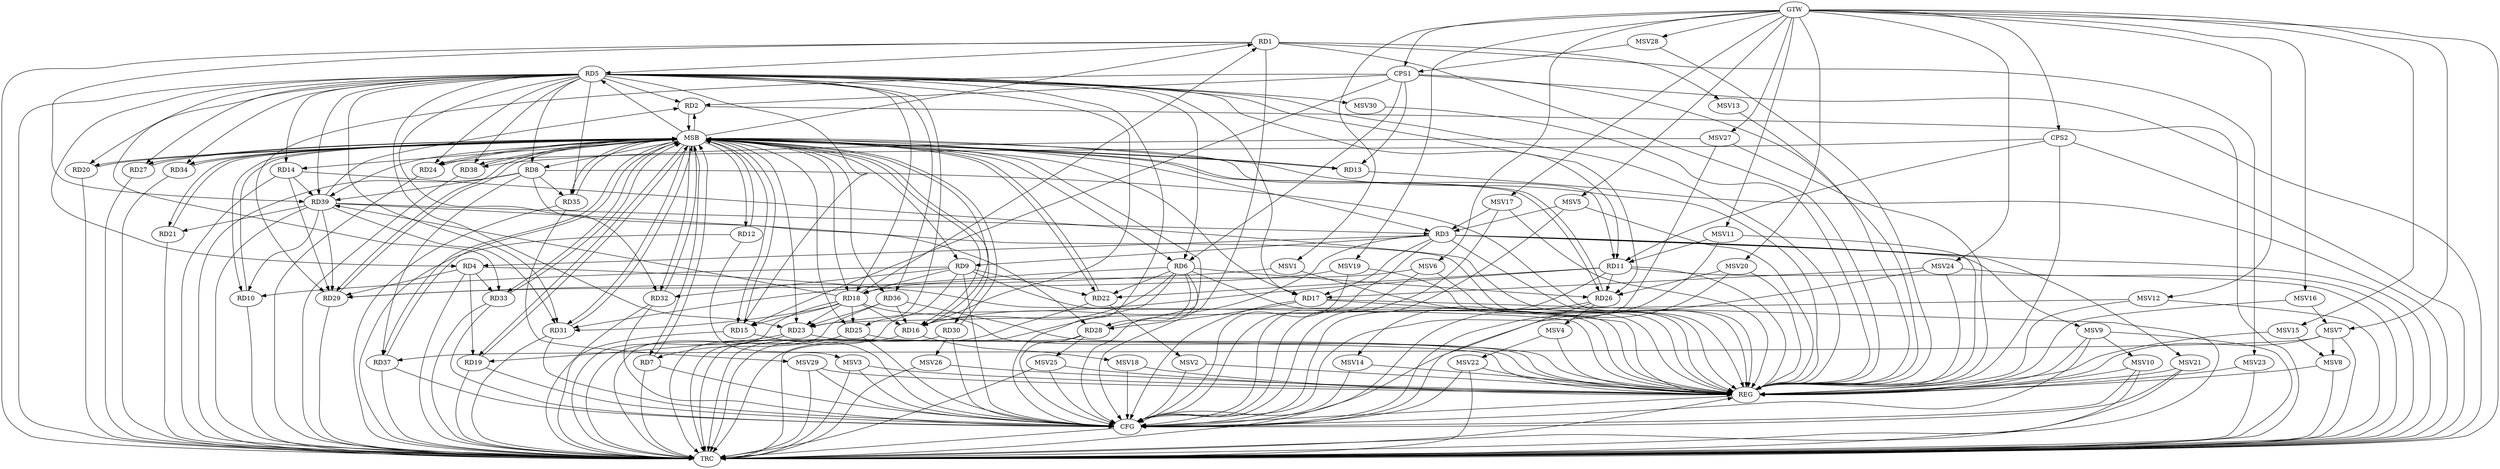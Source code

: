 strict digraph G {
  RD1 [ label="RD1" ];
  RD2 [ label="RD2" ];
  RD3 [ label="RD3" ];
  RD4 [ label="RD4" ];
  RD5 [ label="RD5" ];
  RD6 [ label="RD6" ];
  RD7 [ label="RD7" ];
  RD8 [ label="RD8" ];
  RD9 [ label="RD9" ];
  RD10 [ label="RD10" ];
  RD11 [ label="RD11" ];
  RD12 [ label="RD12" ];
  RD13 [ label="RD13" ];
  RD14 [ label="RD14" ];
  RD15 [ label="RD15" ];
  RD16 [ label="RD16" ];
  RD17 [ label="RD17" ];
  RD18 [ label="RD18" ];
  RD19 [ label="RD19" ];
  RD20 [ label="RD20" ];
  RD21 [ label="RD21" ];
  RD22 [ label="RD22" ];
  RD23 [ label="RD23" ];
  RD24 [ label="RD24" ];
  RD25 [ label="RD25" ];
  RD26 [ label="RD26" ];
  RD27 [ label="RD27" ];
  RD28 [ label="RD28" ];
  RD29 [ label="RD29" ];
  RD30 [ label="RD30" ];
  RD31 [ label="RD31" ];
  RD32 [ label="RD32" ];
  RD33 [ label="RD33" ];
  RD34 [ label="RD34" ];
  RD35 [ label="RD35" ];
  RD36 [ label="RD36" ];
  RD37 [ label="RD37" ];
  RD38 [ label="RD38" ];
  RD39 [ label="RD39" ];
  CPS1 [ label="CPS1" ];
  CPS2 [ label="CPS2" ];
  GTW [ label="GTW" ];
  REG [ label="REG" ];
  MSB [ label="MSB" ];
  CFG [ label="CFG" ];
  TRC [ label="TRC" ];
  MSV1 [ label="MSV1" ];
  MSV2 [ label="MSV2" ];
  MSV3 [ label="MSV3" ];
  MSV4 [ label="MSV4" ];
  MSV5 [ label="MSV5" ];
  MSV6 [ label="MSV6" ];
  MSV7 [ label="MSV7" ];
  MSV8 [ label="MSV8" ];
  MSV9 [ label="MSV9" ];
  MSV10 [ label="MSV10" ];
  MSV11 [ label="MSV11" ];
  MSV12 [ label="MSV12" ];
  MSV13 [ label="MSV13" ];
  MSV14 [ label="MSV14" ];
  MSV15 [ label="MSV15" ];
  MSV16 [ label="MSV16" ];
  MSV17 [ label="MSV17" ];
  MSV18 [ label="MSV18" ];
  MSV19 [ label="MSV19" ];
  MSV20 [ label="MSV20" ];
  MSV21 [ label="MSV21" ];
  MSV22 [ label="MSV22" ];
  MSV23 [ label="MSV23" ];
  MSV24 [ label="MSV24" ];
  MSV25 [ label="MSV25" ];
  MSV26 [ label="MSV26" ];
  MSV27 [ label="MSV27" ];
  MSV28 [ label="MSV28" ];
  MSV29 [ label="MSV29" ];
  MSV30 [ label="MSV30" ];
  RD1 -> RD5;
  RD18 -> RD1;
  RD1 -> RD39;
  RD5 -> RD2;
  RD39 -> RD2;
  RD3 -> RD4;
  RD3 -> RD9;
  RD3 -> RD16;
  RD3 -> RD17;
  RD39 -> RD3;
  RD4 -> RD19;
  RD4 -> RD29;
  RD4 -> RD33;
  RD5 -> RD14;
  RD5 -> RD15;
  RD5 -> RD18;
  RD5 -> RD25;
  RD5 -> RD31;
  RD5 -> RD39;
  RD6 -> RD16;
  RD6 -> RD22;
  RD6 -> RD26;
  RD6 -> RD28;
  RD6 -> RD31;
  RD25 -> RD7;
  RD8 -> RD28;
  RD8 -> RD35;
  RD8 -> RD37;
  RD8 -> RD39;
  RD9 -> RD10;
  RD9 -> RD18;
  RD9 -> RD22;
  RD9 -> RD32;
  RD39 -> RD10;
  RD11 -> RD22;
  RD11 -> RD23;
  RD11 -> RD26;
  RD14 -> RD29;
  RD14 -> RD39;
  RD18 -> RD15;
  RD18 -> RD16;
  RD36 -> RD16;
  RD17 -> RD28;
  RD18 -> RD23;
  RD18 -> RD25;
  RD18 -> RD31;
  RD18 -> RD39;
  RD23 -> RD19;
  RD39 -> RD21;
  RD36 -> RD23;
  RD39 -> RD29;
  RD39 -> RD31;
  CPS1 -> RD29;
  CPS1 -> RD2;
  CPS1 -> RD15;
  CPS1 -> RD13;
  CPS1 -> RD6;
  CPS2 -> RD24;
  CPS2 -> RD11;
  GTW -> CPS1;
  GTW -> CPS2;
  RD1 -> REG;
  RD3 -> REG;
  RD4 -> REG;
  RD5 -> REG;
  RD6 -> REG;
  RD8 -> REG;
  RD9 -> REG;
  RD11 -> REG;
  RD14 -> REG;
  RD17 -> REG;
  RD18 -> REG;
  RD23 -> REG;
  RD25 -> REG;
  RD36 -> REG;
  RD39 -> REG;
  CPS1 -> REG;
  CPS2 -> REG;
  RD2 -> MSB;
  MSB -> RD18;
  MSB -> RD27;
  MSB -> RD38;
  MSB -> REG;
  RD7 -> MSB;
  MSB -> RD3;
  MSB -> RD15;
  MSB -> RD20;
  MSB -> RD32;
  MSB -> RD34;
  RD10 -> MSB;
  MSB -> RD13;
  MSB -> RD39;
  RD12 -> MSB;
  MSB -> RD7;
  MSB -> RD26;
  MSB -> RD30;
  RD13 -> MSB;
  MSB -> RD1;
  MSB -> RD10;
  MSB -> RD19;
  MSB -> RD29;
  RD15 -> MSB;
  MSB -> RD6;
  MSB -> RD33;
  RD16 -> MSB;
  MSB -> RD17;
  MSB -> RD23;
  MSB -> RD24;
  MSB -> RD37;
  RD19 -> MSB;
  MSB -> RD2;
  MSB -> RD5;
  MSB -> RD31;
  RD20 -> MSB;
  RD21 -> MSB;
  RD22 -> MSB;
  RD24 -> MSB;
  MSB -> RD12;
  MSB -> RD16;
  RD26 -> MSB;
  RD27 -> MSB;
  MSB -> RD9;
  MSB -> RD25;
  RD28 -> MSB;
  RD29 -> MSB;
  RD30 -> MSB;
  MSB -> RD14;
  MSB -> RD21;
  MSB -> RD35;
  RD31 -> MSB;
  RD32 -> MSB;
  MSB -> RD11;
  RD33 -> MSB;
  RD34 -> MSB;
  MSB -> RD22;
  RD35 -> MSB;
  RD37 -> MSB;
  MSB -> RD36;
  RD38 -> MSB;
  MSB -> RD8;
  RD37 -> CFG;
  RD32 -> CFG;
  RD7 -> CFG;
  RD17 -> CFG;
  RD6 -> CFG;
  RD5 -> CFG;
  RD1 -> CFG;
  RD28 -> CFG;
  RD25 -> CFG;
  RD15 -> CFG;
  RD31 -> CFG;
  RD11 -> CFG;
  RD19 -> CFG;
  RD3 -> CFG;
  RD9 -> CFG;
  RD30 -> CFG;
  RD33 -> CFG;
  REG -> CFG;
  RD1 -> TRC;
  RD2 -> TRC;
  RD3 -> TRC;
  RD4 -> TRC;
  RD5 -> TRC;
  RD6 -> TRC;
  RD7 -> TRC;
  RD8 -> TRC;
  RD9 -> TRC;
  RD10 -> TRC;
  RD11 -> TRC;
  RD12 -> TRC;
  RD13 -> TRC;
  RD14 -> TRC;
  RD15 -> TRC;
  RD16 -> TRC;
  RD17 -> TRC;
  RD18 -> TRC;
  RD19 -> TRC;
  RD20 -> TRC;
  RD21 -> TRC;
  RD22 -> TRC;
  RD23 -> TRC;
  RD24 -> TRC;
  RD25 -> TRC;
  RD26 -> TRC;
  RD27 -> TRC;
  RD28 -> TRC;
  RD29 -> TRC;
  RD30 -> TRC;
  RD31 -> TRC;
  RD32 -> TRC;
  RD33 -> TRC;
  RD34 -> TRC;
  RD35 -> TRC;
  RD36 -> TRC;
  RD37 -> TRC;
  RD38 -> TRC;
  RD39 -> TRC;
  CPS1 -> TRC;
  CPS2 -> TRC;
  GTW -> TRC;
  CFG -> TRC;
  TRC -> REG;
  RD5 -> RD4;
  RD5 -> RD11;
  RD5 -> RD17;
  RD5 -> RD24;
  RD5 -> RD26;
  RD5 -> RD6;
  RD5 -> RD20;
  RD5 -> RD36;
  RD5 -> RD34;
  RD5 -> RD33;
  RD5 -> RD8;
  RD5 -> RD32;
  RD5 -> RD16;
  RD5 -> RD35;
  RD5 -> RD23;
  RD5 -> RD27;
  RD5 -> RD38;
  MSV1 -> RD29;
  GTW -> MSV1;
  MSV1 -> REG;
  RD22 -> MSV2;
  MSV2 -> REG;
  MSV2 -> CFG;
  RD12 -> MSV3;
  MSV3 -> REG;
  MSV3 -> TRC;
  MSV3 -> CFG;
  RD26 -> MSV4;
  MSV4 -> REG;
  MSV5 -> RD3;
  GTW -> MSV5;
  MSV5 -> REG;
  MSV5 -> CFG;
  MSV6 -> RD18;
  GTW -> MSV6;
  MSV6 -> REG;
  MSV6 -> CFG;
  MSV7 -> RD37;
  GTW -> MSV7;
  MSV7 -> REG;
  MSV7 -> TRC;
  MSV7 -> MSV8;
  MSV8 -> REG;
  MSV8 -> TRC;
  RD3 -> MSV9;
  MSV9 -> REG;
  MSV9 -> TRC;
  MSV9 -> CFG;
  MSV9 -> MSV10;
  MSV10 -> REG;
  MSV10 -> TRC;
  MSV10 -> CFG;
  MSV11 -> RD11;
  GTW -> MSV11;
  MSV11 -> REG;
  MSV11 -> CFG;
  MSV12 -> RD23;
  GTW -> MSV12;
  MSV12 -> REG;
  MSV12 -> TRC;
  RD1 -> MSV13;
  MSV13 -> REG;
  RD26 -> MSV14;
  MSV14 -> REG;
  MSV14 -> CFG;
  MSV15 -> MSV8;
  GTW -> MSV15;
  MSV15 -> REG;
  MSV16 -> MSV7;
  GTW -> MSV16;
  MSV16 -> REG;
  MSV17 -> RD3;
  GTW -> MSV17;
  MSV17 -> REG;
  MSV17 -> CFG;
  RD16 -> MSV18;
  MSV18 -> REG;
  MSV18 -> CFG;
  MSV19 -> RD29;
  GTW -> MSV19;
  MSV19 -> REG;
  MSV19 -> CFG;
  MSV20 -> RD26;
  GTW -> MSV20;
  MSV20 -> REG;
  MSV20 -> CFG;
  RD3 -> MSV21;
  MSV21 -> REG;
  MSV21 -> TRC;
  MSV21 -> CFG;
  MSV4 -> MSV22;
  MSV22 -> REG;
  MSV22 -> TRC;
  MSV22 -> CFG;
  RD1 -> MSV23;
  MSV23 -> REG;
  MSV23 -> TRC;
  MSV24 -> RD17;
  GTW -> MSV24;
  MSV24 -> REG;
  MSV24 -> TRC;
  MSV24 -> CFG;
  RD28 -> MSV25;
  MSV25 -> REG;
  MSV25 -> TRC;
  MSV25 -> CFG;
  RD30 -> MSV26;
  MSV26 -> REG;
  MSV26 -> TRC;
  MSV27 -> RD38;
  GTW -> MSV27;
  MSV27 -> REG;
  MSV27 -> CFG;
  MSV28 -> CPS1;
  GTW -> MSV28;
  MSV28 -> REG;
  RD35 -> MSV29;
  MSV29 -> REG;
  MSV29 -> TRC;
  MSV29 -> CFG;
  RD5 -> MSV30;
  MSV30 -> REG;
}

